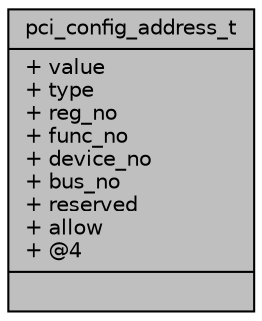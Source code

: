 digraph "pci_config_address_t"
{
 // LATEX_PDF_SIZE
  edge [fontname="Helvetica",fontsize="10",labelfontname="Helvetica",labelfontsize="10"];
  node [fontname="Helvetica",fontsize="10",shape=record];
  Node1 [label="{pci_config_address_t\n|+ value\l+ type\l+ reg_no\l+ func_no\l+ device_no\l+ bus_no\l+ reserved\l+ allow\l+ @4\l|}",height=0.2,width=0.4,color="black", fillcolor="grey75", style="filled", fontcolor="black",tooltip=" "];
}
